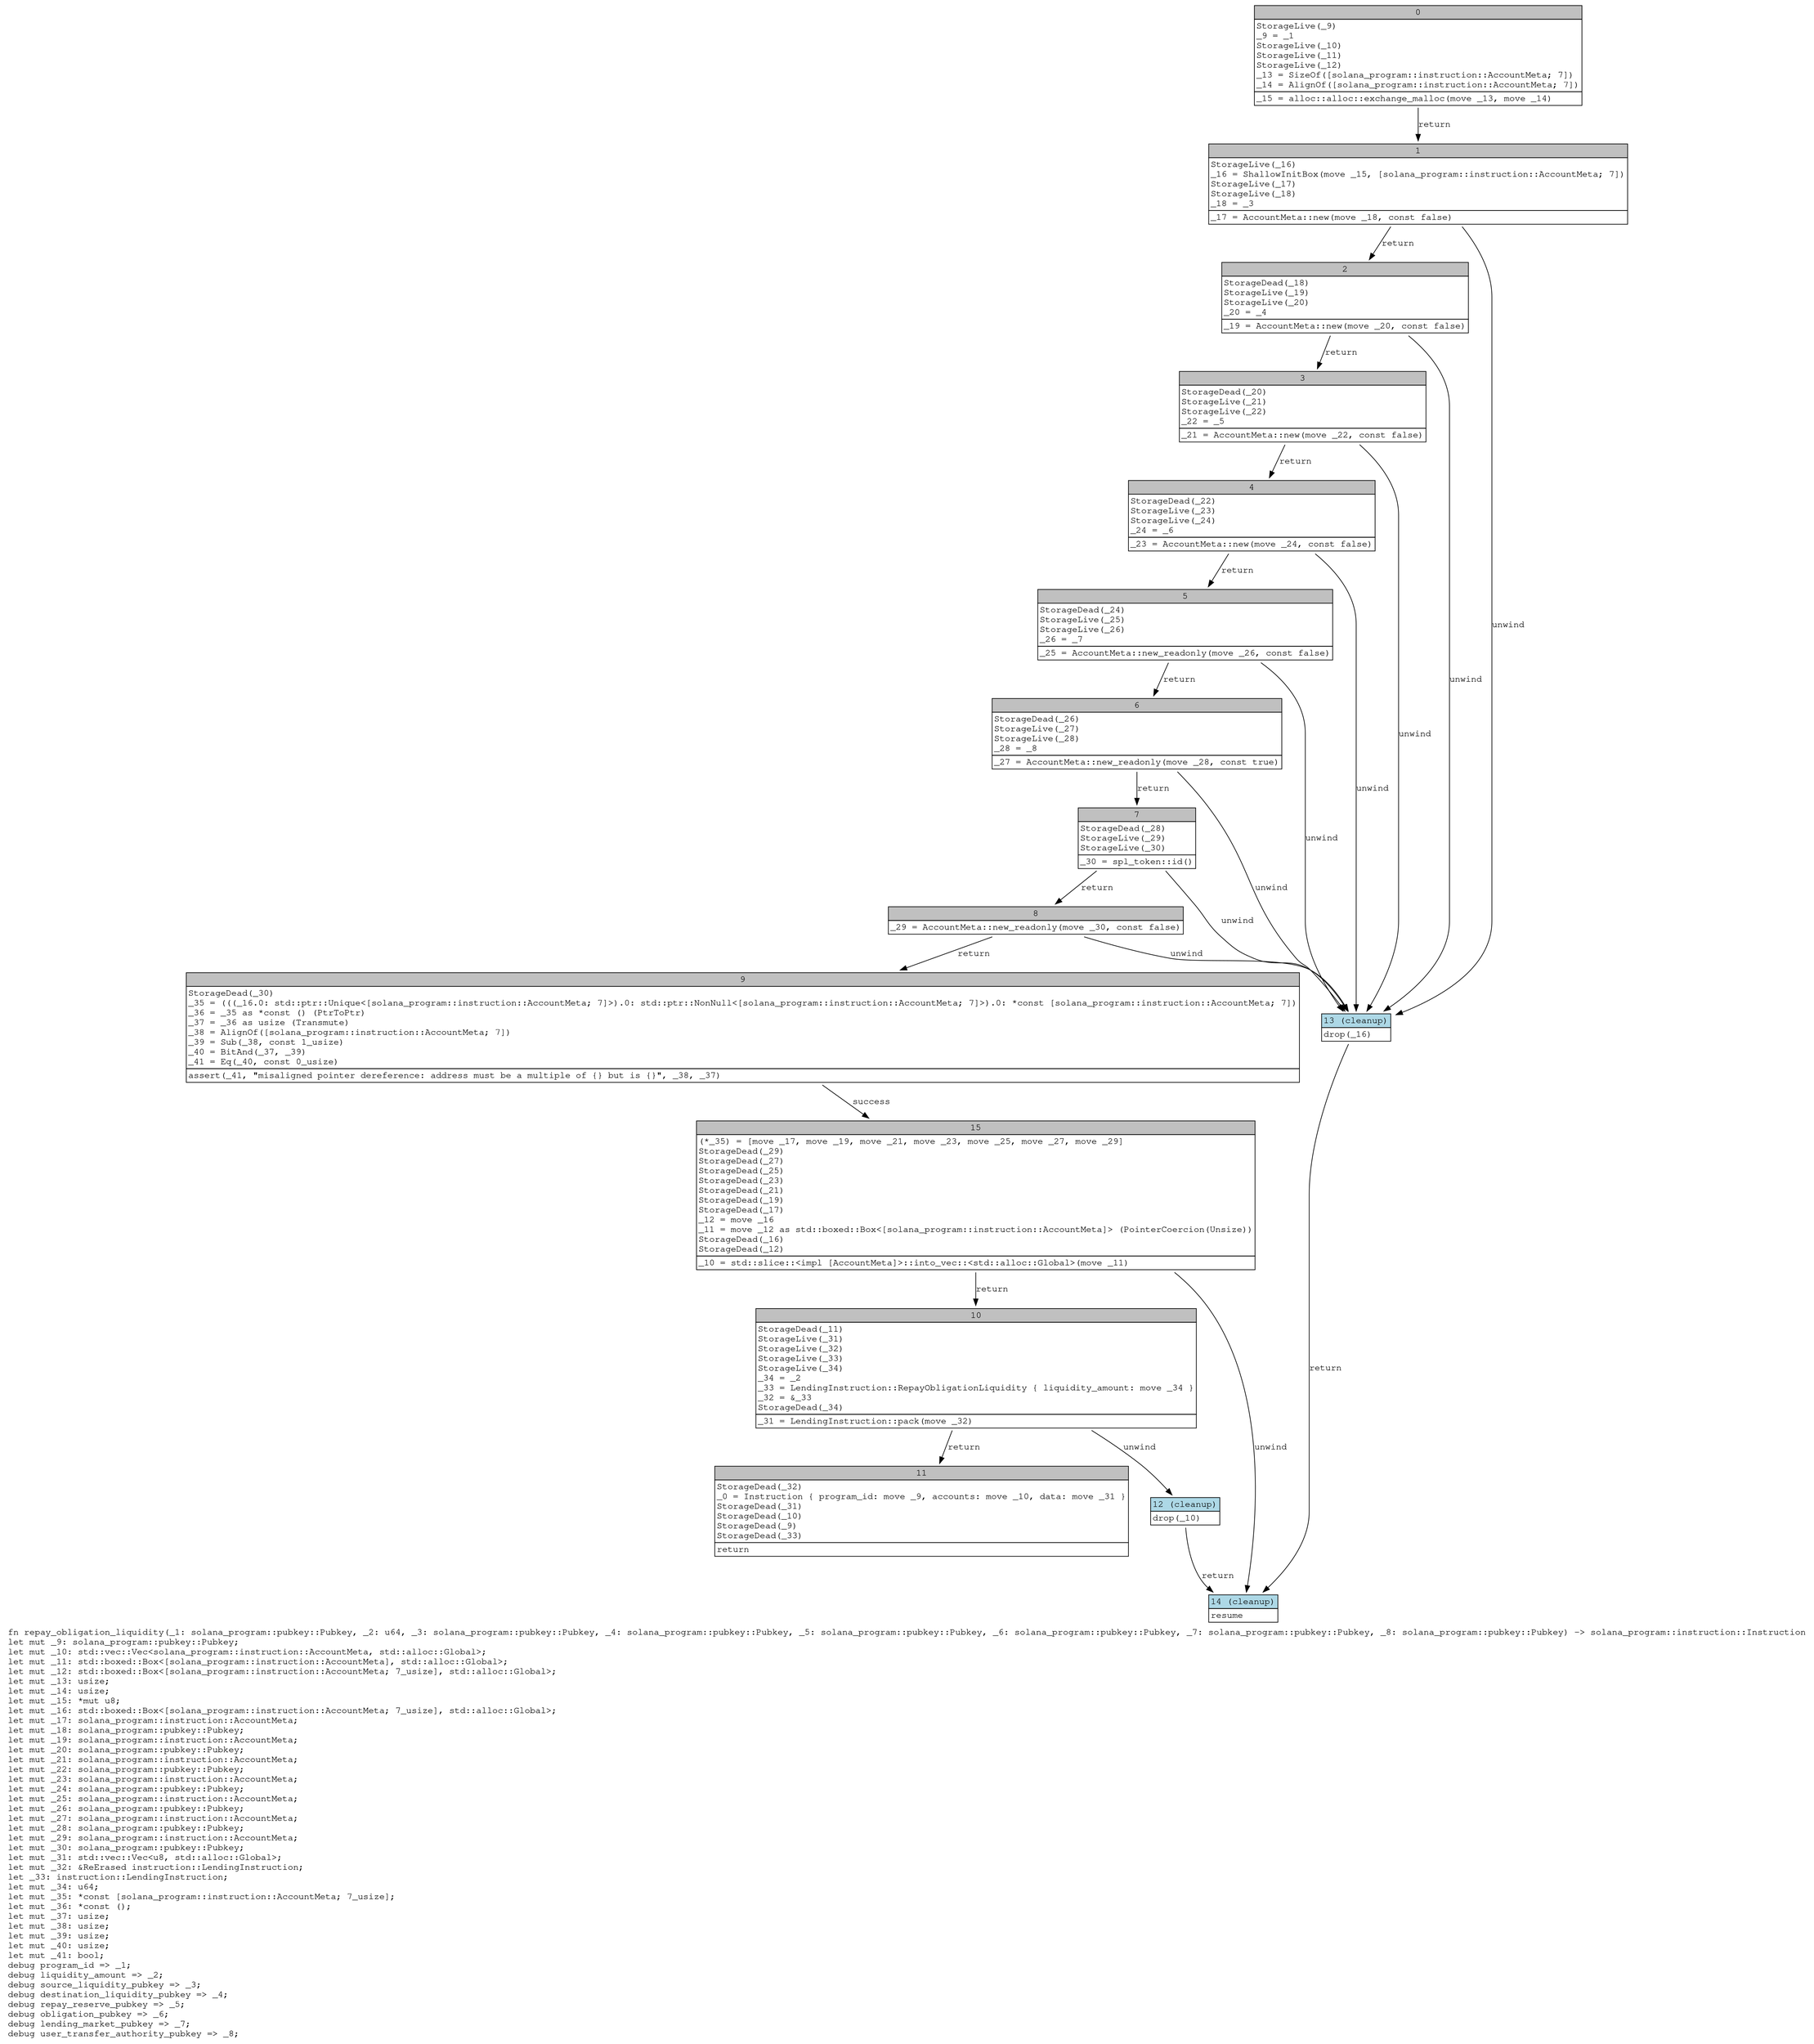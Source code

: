 digraph Mir_0_79 {
    graph [fontname="Courier, monospace"];
    node [fontname="Courier, monospace"];
    edge [fontname="Courier, monospace"];
    label=<fn repay_obligation_liquidity(_1: solana_program::pubkey::Pubkey, _2: u64, _3: solana_program::pubkey::Pubkey, _4: solana_program::pubkey::Pubkey, _5: solana_program::pubkey::Pubkey, _6: solana_program::pubkey::Pubkey, _7: solana_program::pubkey::Pubkey, _8: solana_program::pubkey::Pubkey) -&gt; solana_program::instruction::Instruction<br align="left"/>let mut _9: solana_program::pubkey::Pubkey;<br align="left"/>let mut _10: std::vec::Vec&lt;solana_program::instruction::AccountMeta, std::alloc::Global&gt;;<br align="left"/>let mut _11: std::boxed::Box&lt;[solana_program::instruction::AccountMeta], std::alloc::Global&gt;;<br align="left"/>let mut _12: std::boxed::Box&lt;[solana_program::instruction::AccountMeta; 7_usize], std::alloc::Global&gt;;<br align="left"/>let mut _13: usize;<br align="left"/>let mut _14: usize;<br align="left"/>let mut _15: *mut u8;<br align="left"/>let mut _16: std::boxed::Box&lt;[solana_program::instruction::AccountMeta; 7_usize], std::alloc::Global&gt;;<br align="left"/>let mut _17: solana_program::instruction::AccountMeta;<br align="left"/>let mut _18: solana_program::pubkey::Pubkey;<br align="left"/>let mut _19: solana_program::instruction::AccountMeta;<br align="left"/>let mut _20: solana_program::pubkey::Pubkey;<br align="left"/>let mut _21: solana_program::instruction::AccountMeta;<br align="left"/>let mut _22: solana_program::pubkey::Pubkey;<br align="left"/>let mut _23: solana_program::instruction::AccountMeta;<br align="left"/>let mut _24: solana_program::pubkey::Pubkey;<br align="left"/>let mut _25: solana_program::instruction::AccountMeta;<br align="left"/>let mut _26: solana_program::pubkey::Pubkey;<br align="left"/>let mut _27: solana_program::instruction::AccountMeta;<br align="left"/>let mut _28: solana_program::pubkey::Pubkey;<br align="left"/>let mut _29: solana_program::instruction::AccountMeta;<br align="left"/>let mut _30: solana_program::pubkey::Pubkey;<br align="left"/>let mut _31: std::vec::Vec&lt;u8, std::alloc::Global&gt;;<br align="left"/>let mut _32: &amp;ReErased instruction::LendingInstruction;<br align="left"/>let _33: instruction::LendingInstruction;<br align="left"/>let mut _34: u64;<br align="left"/>let mut _35: *const [solana_program::instruction::AccountMeta; 7_usize];<br align="left"/>let mut _36: *const ();<br align="left"/>let mut _37: usize;<br align="left"/>let mut _38: usize;<br align="left"/>let mut _39: usize;<br align="left"/>let mut _40: usize;<br align="left"/>let mut _41: bool;<br align="left"/>debug program_id =&gt; _1;<br align="left"/>debug liquidity_amount =&gt; _2;<br align="left"/>debug source_liquidity_pubkey =&gt; _3;<br align="left"/>debug destination_liquidity_pubkey =&gt; _4;<br align="left"/>debug repay_reserve_pubkey =&gt; _5;<br align="left"/>debug obligation_pubkey =&gt; _6;<br align="left"/>debug lending_market_pubkey =&gt; _7;<br align="left"/>debug user_transfer_authority_pubkey =&gt; _8;<br align="left"/>>;
    bb0__0_79 [shape="none", label=<<table border="0" cellborder="1" cellspacing="0"><tr><td bgcolor="gray" align="center" colspan="1">0</td></tr><tr><td align="left" balign="left">StorageLive(_9)<br/>_9 = _1<br/>StorageLive(_10)<br/>StorageLive(_11)<br/>StorageLive(_12)<br/>_13 = SizeOf([solana_program::instruction::AccountMeta; 7])<br/>_14 = AlignOf([solana_program::instruction::AccountMeta; 7])<br/></td></tr><tr><td align="left">_15 = alloc::alloc::exchange_malloc(move _13, move _14)</td></tr></table>>];
    bb1__0_79 [shape="none", label=<<table border="0" cellborder="1" cellspacing="0"><tr><td bgcolor="gray" align="center" colspan="1">1</td></tr><tr><td align="left" balign="left">StorageLive(_16)<br/>_16 = ShallowInitBox(move _15, [solana_program::instruction::AccountMeta; 7])<br/>StorageLive(_17)<br/>StorageLive(_18)<br/>_18 = _3<br/></td></tr><tr><td align="left">_17 = AccountMeta::new(move _18, const false)</td></tr></table>>];
    bb2__0_79 [shape="none", label=<<table border="0" cellborder="1" cellspacing="0"><tr><td bgcolor="gray" align="center" colspan="1">2</td></tr><tr><td align="left" balign="left">StorageDead(_18)<br/>StorageLive(_19)<br/>StorageLive(_20)<br/>_20 = _4<br/></td></tr><tr><td align="left">_19 = AccountMeta::new(move _20, const false)</td></tr></table>>];
    bb3__0_79 [shape="none", label=<<table border="0" cellborder="1" cellspacing="0"><tr><td bgcolor="gray" align="center" colspan="1">3</td></tr><tr><td align="left" balign="left">StorageDead(_20)<br/>StorageLive(_21)<br/>StorageLive(_22)<br/>_22 = _5<br/></td></tr><tr><td align="left">_21 = AccountMeta::new(move _22, const false)</td></tr></table>>];
    bb4__0_79 [shape="none", label=<<table border="0" cellborder="1" cellspacing="0"><tr><td bgcolor="gray" align="center" colspan="1">4</td></tr><tr><td align="left" balign="left">StorageDead(_22)<br/>StorageLive(_23)<br/>StorageLive(_24)<br/>_24 = _6<br/></td></tr><tr><td align="left">_23 = AccountMeta::new(move _24, const false)</td></tr></table>>];
    bb5__0_79 [shape="none", label=<<table border="0" cellborder="1" cellspacing="0"><tr><td bgcolor="gray" align="center" colspan="1">5</td></tr><tr><td align="left" balign="left">StorageDead(_24)<br/>StorageLive(_25)<br/>StorageLive(_26)<br/>_26 = _7<br/></td></tr><tr><td align="left">_25 = AccountMeta::new_readonly(move _26, const false)</td></tr></table>>];
    bb6__0_79 [shape="none", label=<<table border="0" cellborder="1" cellspacing="0"><tr><td bgcolor="gray" align="center" colspan="1">6</td></tr><tr><td align="left" balign="left">StorageDead(_26)<br/>StorageLive(_27)<br/>StorageLive(_28)<br/>_28 = _8<br/></td></tr><tr><td align="left">_27 = AccountMeta::new_readonly(move _28, const true)</td></tr></table>>];
    bb7__0_79 [shape="none", label=<<table border="0" cellborder="1" cellspacing="0"><tr><td bgcolor="gray" align="center" colspan="1">7</td></tr><tr><td align="left" balign="left">StorageDead(_28)<br/>StorageLive(_29)<br/>StorageLive(_30)<br/></td></tr><tr><td align="left">_30 = spl_token::id()</td></tr></table>>];
    bb8__0_79 [shape="none", label=<<table border="0" cellborder="1" cellspacing="0"><tr><td bgcolor="gray" align="center" colspan="1">8</td></tr><tr><td align="left">_29 = AccountMeta::new_readonly(move _30, const false)</td></tr></table>>];
    bb9__0_79 [shape="none", label=<<table border="0" cellborder="1" cellspacing="0"><tr><td bgcolor="gray" align="center" colspan="1">9</td></tr><tr><td align="left" balign="left">StorageDead(_30)<br/>_35 = (((_16.0: std::ptr::Unique&lt;[solana_program::instruction::AccountMeta; 7]&gt;).0: std::ptr::NonNull&lt;[solana_program::instruction::AccountMeta; 7]&gt;).0: *const [solana_program::instruction::AccountMeta; 7])<br/>_36 = _35 as *const () (PtrToPtr)<br/>_37 = _36 as usize (Transmute)<br/>_38 = AlignOf([solana_program::instruction::AccountMeta; 7])<br/>_39 = Sub(_38, const 1_usize)<br/>_40 = BitAnd(_37, _39)<br/>_41 = Eq(_40, const 0_usize)<br/></td></tr><tr><td align="left">assert(_41, &quot;misaligned pointer dereference: address must be a multiple of {} but is {}&quot;, _38, _37)</td></tr></table>>];
    bb10__0_79 [shape="none", label=<<table border="0" cellborder="1" cellspacing="0"><tr><td bgcolor="gray" align="center" colspan="1">10</td></tr><tr><td align="left" balign="left">StorageDead(_11)<br/>StorageLive(_31)<br/>StorageLive(_32)<br/>StorageLive(_33)<br/>StorageLive(_34)<br/>_34 = _2<br/>_33 = LendingInstruction::RepayObligationLiquidity { liquidity_amount: move _34 }<br/>_32 = &amp;_33<br/>StorageDead(_34)<br/></td></tr><tr><td align="left">_31 = LendingInstruction::pack(move _32)</td></tr></table>>];
    bb11__0_79 [shape="none", label=<<table border="0" cellborder="1" cellspacing="0"><tr><td bgcolor="gray" align="center" colspan="1">11</td></tr><tr><td align="left" balign="left">StorageDead(_32)<br/>_0 = Instruction { program_id: move _9, accounts: move _10, data: move _31 }<br/>StorageDead(_31)<br/>StorageDead(_10)<br/>StorageDead(_9)<br/>StorageDead(_33)<br/></td></tr><tr><td align="left">return</td></tr></table>>];
    bb12__0_79 [shape="none", label=<<table border="0" cellborder="1" cellspacing="0"><tr><td bgcolor="lightblue" align="center" colspan="1">12 (cleanup)</td></tr><tr><td align="left">drop(_10)</td></tr></table>>];
    bb13__0_79 [shape="none", label=<<table border="0" cellborder="1" cellspacing="0"><tr><td bgcolor="lightblue" align="center" colspan="1">13 (cleanup)</td></tr><tr><td align="left">drop(_16)</td></tr></table>>];
    bb14__0_79 [shape="none", label=<<table border="0" cellborder="1" cellspacing="0"><tr><td bgcolor="lightblue" align="center" colspan="1">14 (cleanup)</td></tr><tr><td align="left">resume</td></tr></table>>];
    bb15__0_79 [shape="none", label=<<table border="0" cellborder="1" cellspacing="0"><tr><td bgcolor="gray" align="center" colspan="1">15</td></tr><tr><td align="left" balign="left">(*_35) = [move _17, move _19, move _21, move _23, move _25, move _27, move _29]<br/>StorageDead(_29)<br/>StorageDead(_27)<br/>StorageDead(_25)<br/>StorageDead(_23)<br/>StorageDead(_21)<br/>StorageDead(_19)<br/>StorageDead(_17)<br/>_12 = move _16<br/>_11 = move _12 as std::boxed::Box&lt;[solana_program::instruction::AccountMeta]&gt; (PointerCoercion(Unsize))<br/>StorageDead(_16)<br/>StorageDead(_12)<br/></td></tr><tr><td align="left">_10 = std::slice::&lt;impl [AccountMeta]&gt;::into_vec::&lt;std::alloc::Global&gt;(move _11)</td></tr></table>>];
    bb0__0_79 -> bb1__0_79 [label="return"];
    bb1__0_79 -> bb2__0_79 [label="return"];
    bb1__0_79 -> bb13__0_79 [label="unwind"];
    bb2__0_79 -> bb3__0_79 [label="return"];
    bb2__0_79 -> bb13__0_79 [label="unwind"];
    bb3__0_79 -> bb4__0_79 [label="return"];
    bb3__0_79 -> bb13__0_79 [label="unwind"];
    bb4__0_79 -> bb5__0_79 [label="return"];
    bb4__0_79 -> bb13__0_79 [label="unwind"];
    bb5__0_79 -> bb6__0_79 [label="return"];
    bb5__0_79 -> bb13__0_79 [label="unwind"];
    bb6__0_79 -> bb7__0_79 [label="return"];
    bb6__0_79 -> bb13__0_79 [label="unwind"];
    bb7__0_79 -> bb8__0_79 [label="return"];
    bb7__0_79 -> bb13__0_79 [label="unwind"];
    bb8__0_79 -> bb9__0_79 [label="return"];
    bb8__0_79 -> bb13__0_79 [label="unwind"];
    bb9__0_79 -> bb15__0_79 [label="success"];
    bb10__0_79 -> bb11__0_79 [label="return"];
    bb10__0_79 -> bb12__0_79 [label="unwind"];
    bb12__0_79 -> bb14__0_79 [label="return"];
    bb13__0_79 -> bb14__0_79 [label="return"];
    bb15__0_79 -> bb10__0_79 [label="return"];
    bb15__0_79 -> bb14__0_79 [label="unwind"];
}
